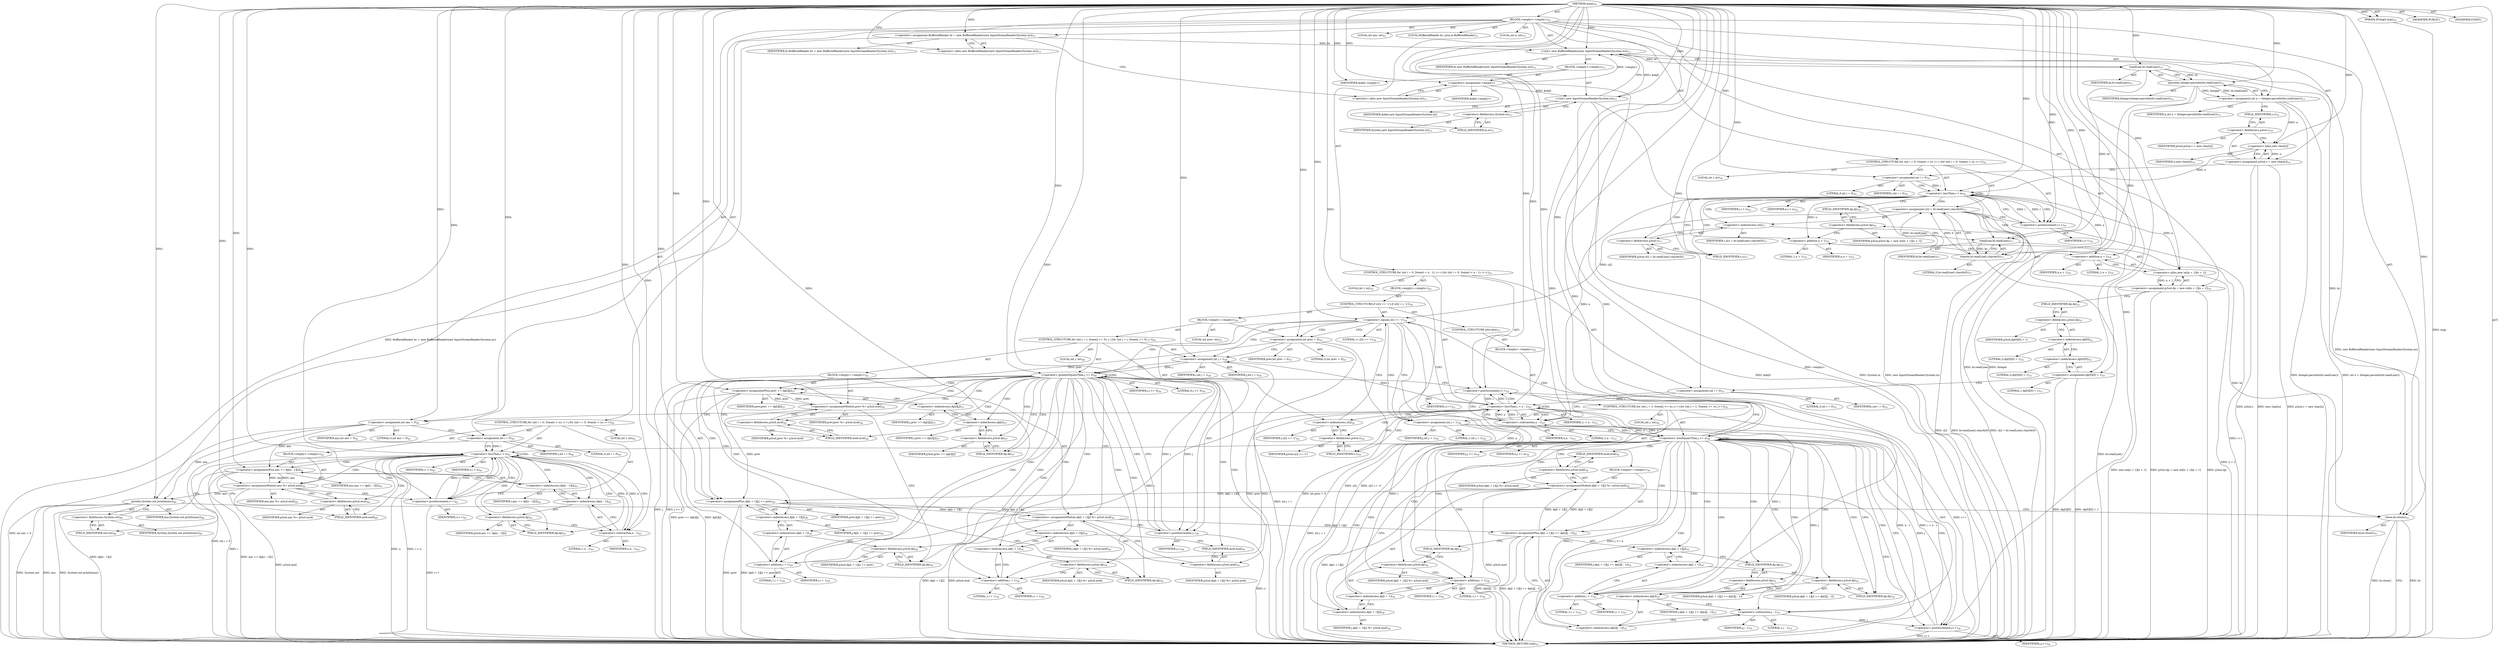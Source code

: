 digraph "main" {  
"25" [label = <(METHOD,main)<SUB>10</SUB>> ]
"26" [label = <(PARAM,String[] args)<SUB>10</SUB>> ]
"27" [label = <(BLOCK,&lt;empty&gt;,&lt;empty&gt;)<SUB>10</SUB>> ]
"4" [label = <(LOCAL,BufferedReader br: java.io.BufferedReader)<SUB>11</SUB>> ]
"28" [label = <(&lt;operator&gt;.assignment,BufferedReader br = new BufferedReader(new InputStreamReader(System.in)))<SUB>11</SUB>> ]
"29" [label = <(IDENTIFIER,br,BufferedReader br = new BufferedReader(new InputStreamReader(System.in)))<SUB>11</SUB>> ]
"30" [label = <(&lt;operator&gt;.alloc,new BufferedReader(new InputStreamReader(System.in)))<SUB>11</SUB>> ]
"31" [label = <(&lt;init&gt;,new BufferedReader(new InputStreamReader(System.in)))<SUB>11</SUB>> ]
"3" [label = <(IDENTIFIER,br,new BufferedReader(new InputStreamReader(System.in)))<SUB>11</SUB>> ]
"32" [label = <(BLOCK,&lt;empty&gt;,&lt;empty&gt;)<SUB>11</SUB>> ]
"33" [label = <(&lt;operator&gt;.assignment,&lt;empty&gt;)> ]
"34" [label = <(IDENTIFIER,$obj0,&lt;empty&gt;)> ]
"35" [label = <(&lt;operator&gt;.alloc,new InputStreamReader(System.in))<SUB>11</SUB>> ]
"36" [label = <(&lt;init&gt;,new InputStreamReader(System.in))<SUB>11</SUB>> ]
"37" [label = <(IDENTIFIER,$obj0,new InputStreamReader(System.in))> ]
"38" [label = <(&lt;operator&gt;.fieldAccess,System.in)<SUB>11</SUB>> ]
"39" [label = <(IDENTIFIER,System,new InputStreamReader(System.in))<SUB>11</SUB>> ]
"40" [label = <(FIELD_IDENTIFIER,in,in)<SUB>11</SUB>> ]
"41" [label = <(IDENTIFIER,$obj0,&lt;empty&gt;)> ]
"42" [label = <(LOCAL,int n: int)<SUB>13</SUB>> ]
"43" [label = <(&lt;operator&gt;.assignment,int n = Integer.parseInt(br.readLine()))<SUB>13</SUB>> ]
"44" [label = <(IDENTIFIER,n,int n = Integer.parseInt(br.readLine()))<SUB>13</SUB>> ]
"45" [label = <(parseInt,Integer.parseInt(br.readLine()))<SUB>13</SUB>> ]
"46" [label = <(IDENTIFIER,Integer,Integer.parseInt(br.readLine()))<SUB>13</SUB>> ]
"47" [label = <(readLine,br.readLine())<SUB>13</SUB>> ]
"48" [label = <(IDENTIFIER,br,br.readLine())<SUB>13</SUB>> ]
"49" [label = <(&lt;operator&gt;.assignment,p3sol.c = new char[n])<SUB>14</SUB>> ]
"50" [label = <(&lt;operator&gt;.fieldAccess,p3sol.c)<SUB>14</SUB>> ]
"51" [label = <(IDENTIFIER,p3sol,p3sol.c = new char[n])> ]
"52" [label = <(FIELD_IDENTIFIER,c,c)<SUB>14</SUB>> ]
"53" [label = <(&lt;operator&gt;.alloc,new char[n])> ]
"54" [label = <(IDENTIFIER,n,new char[n])<SUB>14</SUB>> ]
"55" [label = <(CONTROL_STRUCTURE,for (int i = 0; Some(i &lt; n); i++),for (int i = 0; Some(i &lt; n); i++))<SUB>16</SUB>> ]
"56" [label = <(LOCAL,int i: int)<SUB>16</SUB>> ]
"57" [label = <(&lt;operator&gt;.assignment,int i = 0)<SUB>16</SUB>> ]
"58" [label = <(IDENTIFIER,i,int i = 0)<SUB>16</SUB>> ]
"59" [label = <(LITERAL,0,int i = 0)<SUB>16</SUB>> ]
"60" [label = <(&lt;operator&gt;.lessThan,i &lt; n)<SUB>16</SUB>> ]
"61" [label = <(IDENTIFIER,i,i &lt; n)<SUB>16</SUB>> ]
"62" [label = <(IDENTIFIER,n,i &lt; n)<SUB>16</SUB>> ]
"63" [label = <(&lt;operator&gt;.postIncrement,i++)<SUB>16</SUB>> ]
"64" [label = <(IDENTIFIER,i,i++)<SUB>16</SUB>> ]
"65" [label = <(&lt;operator&gt;.assignment,c[i] = br.readLine().charAt(0))<SUB>17</SUB>> ]
"66" [label = <(&lt;operator&gt;.indexAccess,c[i])<SUB>17</SUB>> ]
"67" [label = <(&lt;operator&gt;.fieldAccess,p3sol.c)<SUB>17</SUB>> ]
"68" [label = <(IDENTIFIER,p3sol,c[i] = br.readLine().charAt(0))> ]
"69" [label = <(FIELD_IDENTIFIER,c,c)<SUB>17</SUB>> ]
"70" [label = <(IDENTIFIER,i,c[i] = br.readLine().charAt(0))<SUB>17</SUB>> ]
"71" [label = <(charAt,br.readLine().charAt(0))<SUB>17</SUB>> ]
"72" [label = <(readLine,br.readLine())<SUB>17</SUB>> ]
"73" [label = <(IDENTIFIER,br,br.readLine())<SUB>17</SUB>> ]
"74" [label = <(LITERAL,0,br.readLine().charAt(0))<SUB>17</SUB>> ]
"75" [label = <(&lt;operator&gt;.assignment,p3sol.dp = new int[n + 1][n + 1])<SUB>19</SUB>> ]
"76" [label = <(&lt;operator&gt;.fieldAccess,p3sol.dp)<SUB>19</SUB>> ]
"77" [label = <(IDENTIFIER,p3sol,p3sol.dp = new int[n + 1][n + 1])> ]
"78" [label = <(FIELD_IDENTIFIER,dp,dp)<SUB>19</SUB>> ]
"79" [label = <(&lt;operator&gt;.alloc,new int[n + 1][n + 1])> ]
"80" [label = <(&lt;operator&gt;.addition,n + 1)<SUB>19</SUB>> ]
"81" [label = <(IDENTIFIER,n,n + 1)<SUB>19</SUB>> ]
"82" [label = <(LITERAL,1,n + 1)<SUB>19</SUB>> ]
"83" [label = <(&lt;operator&gt;.addition,n + 1)<SUB>19</SUB>> ]
"84" [label = <(IDENTIFIER,n,n + 1)<SUB>19</SUB>> ]
"85" [label = <(LITERAL,1,n + 1)<SUB>19</SUB>> ]
"86" [label = <(&lt;operator&gt;.assignment,dp[0][0] = 1)<SUB>21</SUB>> ]
"87" [label = <(&lt;operator&gt;.indexAccess,dp[0][0])<SUB>21</SUB>> ]
"88" [label = <(&lt;operator&gt;.indexAccess,dp[0])<SUB>21</SUB>> ]
"89" [label = <(&lt;operator&gt;.fieldAccess,p3sol.dp)<SUB>21</SUB>> ]
"90" [label = <(IDENTIFIER,p3sol,dp[0][0] = 1)> ]
"91" [label = <(FIELD_IDENTIFIER,dp,dp)<SUB>21</SUB>> ]
"92" [label = <(LITERAL,0,dp[0][0] = 1)<SUB>21</SUB>> ]
"93" [label = <(LITERAL,0,dp[0][0] = 1)<SUB>21</SUB>> ]
"94" [label = <(LITERAL,1,dp[0][0] = 1)<SUB>21</SUB>> ]
"95" [label = <(CONTROL_STRUCTURE,for (int i = 0; Some(i &lt; n - 1); i++),for (int i = 0; Some(i &lt; n - 1); i++))<SUB>23</SUB>> ]
"96" [label = <(LOCAL,int i: int)<SUB>23</SUB>> ]
"97" [label = <(&lt;operator&gt;.assignment,int i = 0)<SUB>23</SUB>> ]
"98" [label = <(IDENTIFIER,i,int i = 0)<SUB>23</SUB>> ]
"99" [label = <(LITERAL,0,int i = 0)<SUB>23</SUB>> ]
"100" [label = <(&lt;operator&gt;.lessThan,i &lt; n - 1)<SUB>23</SUB>> ]
"101" [label = <(IDENTIFIER,i,i &lt; n - 1)<SUB>23</SUB>> ]
"102" [label = <(&lt;operator&gt;.subtraction,n - 1)<SUB>23</SUB>> ]
"103" [label = <(IDENTIFIER,n,n - 1)<SUB>23</SUB>> ]
"104" [label = <(LITERAL,1,n - 1)<SUB>23</SUB>> ]
"105" [label = <(&lt;operator&gt;.postIncrement,i++)<SUB>23</SUB>> ]
"106" [label = <(IDENTIFIER,i,i++)<SUB>23</SUB>> ]
"107" [label = <(BLOCK,&lt;empty&gt;,&lt;empty&gt;)<SUB>23</SUB>> ]
"108" [label = <(CONTROL_STRUCTURE,if (c[i] == 's'),if (c[i] == 's'))<SUB>24</SUB>> ]
"109" [label = <(&lt;operator&gt;.equals,c[i] == 's')<SUB>24</SUB>> ]
"110" [label = <(&lt;operator&gt;.indexAccess,c[i])<SUB>24</SUB>> ]
"111" [label = <(&lt;operator&gt;.fieldAccess,p3sol.c)<SUB>24</SUB>> ]
"112" [label = <(IDENTIFIER,p3sol,c[i] == 's')> ]
"113" [label = <(FIELD_IDENTIFIER,c,c)<SUB>24</SUB>> ]
"114" [label = <(IDENTIFIER,i,c[i] == 's')<SUB>24</SUB>> ]
"115" [label = <(LITERAL,'s',c[i] == 's')<SUB>24</SUB>> ]
"116" [label = <(BLOCK,&lt;empty&gt;,&lt;empty&gt;)<SUB>24</SUB>> ]
"117" [label = <(LOCAL,int prev: int)<SUB>25</SUB>> ]
"118" [label = <(&lt;operator&gt;.assignment,int prev = 0)<SUB>25</SUB>> ]
"119" [label = <(IDENTIFIER,prev,int prev = 0)<SUB>25</SUB>> ]
"120" [label = <(LITERAL,0,int prev = 0)<SUB>25</SUB>> ]
"121" [label = <(CONTROL_STRUCTURE,for (int j = i; Some(j &gt;= 0); j--),for (int j = i; Some(j &gt;= 0); j--))<SUB>26</SUB>> ]
"122" [label = <(LOCAL,int j: int)<SUB>26</SUB>> ]
"123" [label = <(&lt;operator&gt;.assignment,int j = i)<SUB>26</SUB>> ]
"124" [label = <(IDENTIFIER,j,int j = i)<SUB>26</SUB>> ]
"125" [label = <(IDENTIFIER,i,int j = i)<SUB>26</SUB>> ]
"126" [label = <(&lt;operator&gt;.greaterEqualsThan,j &gt;= 0)<SUB>26</SUB>> ]
"127" [label = <(IDENTIFIER,j,j &gt;= 0)<SUB>26</SUB>> ]
"128" [label = <(LITERAL,0,j &gt;= 0)<SUB>26</SUB>> ]
"129" [label = <(&lt;operator&gt;.postDecrement,j--)<SUB>26</SUB>> ]
"130" [label = <(IDENTIFIER,j,j--)<SUB>26</SUB>> ]
"131" [label = <(BLOCK,&lt;empty&gt;,&lt;empty&gt;)<SUB>26</SUB>> ]
"132" [label = <(&lt;operator&gt;.assignmentPlus,prev += dp[i][j])<SUB>27</SUB>> ]
"133" [label = <(IDENTIFIER,prev,prev += dp[i][j])<SUB>27</SUB>> ]
"134" [label = <(&lt;operator&gt;.indexAccess,dp[i][j])<SUB>27</SUB>> ]
"135" [label = <(&lt;operator&gt;.indexAccess,dp[i])<SUB>27</SUB>> ]
"136" [label = <(&lt;operator&gt;.fieldAccess,p3sol.dp)<SUB>27</SUB>> ]
"137" [label = <(IDENTIFIER,p3sol,prev += dp[i][j])> ]
"138" [label = <(FIELD_IDENTIFIER,dp,dp)<SUB>27</SUB>> ]
"139" [label = <(IDENTIFIER,i,prev += dp[i][j])<SUB>27</SUB>> ]
"140" [label = <(IDENTIFIER,j,prev += dp[i][j])<SUB>27</SUB>> ]
"141" [label = <(&lt;operators&gt;.assignmentModulo,prev %= p3sol.mod)<SUB>28</SUB>> ]
"142" [label = <(IDENTIFIER,prev,prev %= p3sol.mod)<SUB>28</SUB>> ]
"143" [label = <(&lt;operator&gt;.fieldAccess,p3sol.mod)<SUB>28</SUB>> ]
"144" [label = <(IDENTIFIER,p3sol,prev %= p3sol.mod)> ]
"145" [label = <(FIELD_IDENTIFIER,mod,mod)<SUB>28</SUB>> ]
"146" [label = <(&lt;operator&gt;.assignmentPlus,dp[i + 1][j] += prev)<SUB>29</SUB>> ]
"147" [label = <(&lt;operator&gt;.indexAccess,dp[i + 1][j])<SUB>29</SUB>> ]
"148" [label = <(&lt;operator&gt;.indexAccess,dp[i + 1])<SUB>29</SUB>> ]
"149" [label = <(&lt;operator&gt;.fieldAccess,p3sol.dp)<SUB>29</SUB>> ]
"150" [label = <(IDENTIFIER,p3sol,dp[i + 1][j] += prev)> ]
"151" [label = <(FIELD_IDENTIFIER,dp,dp)<SUB>29</SUB>> ]
"152" [label = <(&lt;operator&gt;.addition,i + 1)<SUB>29</SUB>> ]
"153" [label = <(IDENTIFIER,i,i + 1)<SUB>29</SUB>> ]
"154" [label = <(LITERAL,1,i + 1)<SUB>29</SUB>> ]
"155" [label = <(IDENTIFIER,j,dp[i + 1][j] += prev)<SUB>29</SUB>> ]
"156" [label = <(IDENTIFIER,prev,dp[i + 1][j] += prev)<SUB>29</SUB>> ]
"157" [label = <(&lt;operators&gt;.assignmentModulo,dp[i + 1][j] %= p3sol.mod)<SUB>30</SUB>> ]
"158" [label = <(&lt;operator&gt;.indexAccess,dp[i + 1][j])<SUB>30</SUB>> ]
"159" [label = <(&lt;operator&gt;.indexAccess,dp[i + 1])<SUB>30</SUB>> ]
"160" [label = <(&lt;operator&gt;.fieldAccess,p3sol.dp)<SUB>30</SUB>> ]
"161" [label = <(IDENTIFIER,p3sol,dp[i + 1][j] %= p3sol.mod)> ]
"162" [label = <(FIELD_IDENTIFIER,dp,dp)<SUB>30</SUB>> ]
"163" [label = <(&lt;operator&gt;.addition,i + 1)<SUB>30</SUB>> ]
"164" [label = <(IDENTIFIER,i,i + 1)<SUB>30</SUB>> ]
"165" [label = <(LITERAL,1,i + 1)<SUB>30</SUB>> ]
"166" [label = <(IDENTIFIER,j,dp[i + 1][j] %= p3sol.mod)<SUB>30</SUB>> ]
"167" [label = <(&lt;operator&gt;.fieldAccess,p3sol.mod)<SUB>30</SUB>> ]
"168" [label = <(IDENTIFIER,p3sol,dp[i + 1][j] %= p3sol.mod)> ]
"169" [label = <(FIELD_IDENTIFIER,mod,mod)<SUB>30</SUB>> ]
"170" [label = <(CONTROL_STRUCTURE,else,else)<SUB>33</SUB>> ]
"171" [label = <(BLOCK,&lt;empty&gt;,&lt;empty&gt;)<SUB>33</SUB>> ]
"172" [label = <(CONTROL_STRUCTURE,for (int j = 1; Some(j &lt;= n); j++),for (int j = 1; Some(j &lt;= n); j++))<SUB>34</SUB>> ]
"173" [label = <(LOCAL,int j: int)<SUB>34</SUB>> ]
"174" [label = <(&lt;operator&gt;.assignment,int j = 1)<SUB>34</SUB>> ]
"175" [label = <(IDENTIFIER,j,int j = 1)<SUB>34</SUB>> ]
"176" [label = <(LITERAL,1,int j = 1)<SUB>34</SUB>> ]
"177" [label = <(&lt;operator&gt;.lessEqualsThan,j &lt;= n)<SUB>34</SUB>> ]
"178" [label = <(IDENTIFIER,j,j &lt;= n)<SUB>34</SUB>> ]
"179" [label = <(IDENTIFIER,n,j &lt;= n)<SUB>34</SUB>> ]
"180" [label = <(&lt;operator&gt;.postIncrement,j++)<SUB>34</SUB>> ]
"181" [label = <(IDENTIFIER,j,j++)<SUB>34</SUB>> ]
"182" [label = <(BLOCK,&lt;empty&gt;,&lt;empty&gt;)<SUB>34</SUB>> ]
"183" [label = <(&lt;operator&gt;.assignmentPlus,dp[i + 1][j] += dp[i][j - 1])<SUB>35</SUB>> ]
"184" [label = <(&lt;operator&gt;.indexAccess,dp[i + 1][j])<SUB>35</SUB>> ]
"185" [label = <(&lt;operator&gt;.indexAccess,dp[i + 1])<SUB>35</SUB>> ]
"186" [label = <(&lt;operator&gt;.fieldAccess,p3sol.dp)<SUB>35</SUB>> ]
"187" [label = <(IDENTIFIER,p3sol,dp[i + 1][j] += dp[i][j - 1])> ]
"188" [label = <(FIELD_IDENTIFIER,dp,dp)<SUB>35</SUB>> ]
"189" [label = <(&lt;operator&gt;.addition,i + 1)<SUB>35</SUB>> ]
"190" [label = <(IDENTIFIER,i,i + 1)<SUB>35</SUB>> ]
"191" [label = <(LITERAL,1,i + 1)<SUB>35</SUB>> ]
"192" [label = <(IDENTIFIER,j,dp[i + 1][j] += dp[i][j - 1])<SUB>35</SUB>> ]
"193" [label = <(&lt;operator&gt;.indexAccess,dp[i][j - 1])<SUB>35</SUB>> ]
"194" [label = <(&lt;operator&gt;.indexAccess,dp[i])<SUB>35</SUB>> ]
"195" [label = <(&lt;operator&gt;.fieldAccess,p3sol.dp)<SUB>35</SUB>> ]
"196" [label = <(IDENTIFIER,p3sol,dp[i + 1][j] += dp[i][j - 1])> ]
"197" [label = <(FIELD_IDENTIFIER,dp,dp)<SUB>35</SUB>> ]
"198" [label = <(IDENTIFIER,i,dp[i + 1][j] += dp[i][j - 1])<SUB>35</SUB>> ]
"199" [label = <(&lt;operator&gt;.subtraction,j - 1)<SUB>35</SUB>> ]
"200" [label = <(IDENTIFIER,j,j - 1)<SUB>35</SUB>> ]
"201" [label = <(LITERAL,1,j - 1)<SUB>35</SUB>> ]
"202" [label = <(&lt;operators&gt;.assignmentModulo,dp[i + 1][j] %= p3sol.mod)<SUB>36</SUB>> ]
"203" [label = <(&lt;operator&gt;.indexAccess,dp[i + 1][j])<SUB>36</SUB>> ]
"204" [label = <(&lt;operator&gt;.indexAccess,dp[i + 1])<SUB>36</SUB>> ]
"205" [label = <(&lt;operator&gt;.fieldAccess,p3sol.dp)<SUB>36</SUB>> ]
"206" [label = <(IDENTIFIER,p3sol,dp[i + 1][j] %= p3sol.mod)> ]
"207" [label = <(FIELD_IDENTIFIER,dp,dp)<SUB>36</SUB>> ]
"208" [label = <(&lt;operator&gt;.addition,i + 1)<SUB>36</SUB>> ]
"209" [label = <(IDENTIFIER,i,i + 1)<SUB>36</SUB>> ]
"210" [label = <(LITERAL,1,i + 1)<SUB>36</SUB>> ]
"211" [label = <(IDENTIFIER,j,dp[i + 1][j] %= p3sol.mod)<SUB>36</SUB>> ]
"212" [label = <(&lt;operator&gt;.fieldAccess,p3sol.mod)<SUB>36</SUB>> ]
"213" [label = <(IDENTIFIER,p3sol,dp[i + 1][j] %= p3sol.mod)> ]
"214" [label = <(FIELD_IDENTIFIER,mod,mod)<SUB>36</SUB>> ]
"215" [label = <(LOCAL,int ans: int)<SUB>41</SUB>> ]
"216" [label = <(&lt;operator&gt;.assignment,int ans = 0)<SUB>41</SUB>> ]
"217" [label = <(IDENTIFIER,ans,int ans = 0)<SUB>41</SUB>> ]
"218" [label = <(LITERAL,0,int ans = 0)<SUB>41</SUB>> ]
"219" [label = <(CONTROL_STRUCTURE,for (int i = 0; Some(i &lt; n); i++),for (int i = 0; Some(i &lt; n); i++))<SUB>42</SUB>> ]
"220" [label = <(LOCAL,int i: int)<SUB>42</SUB>> ]
"221" [label = <(&lt;operator&gt;.assignment,int i = 0)<SUB>42</SUB>> ]
"222" [label = <(IDENTIFIER,i,int i = 0)<SUB>42</SUB>> ]
"223" [label = <(LITERAL,0,int i = 0)<SUB>42</SUB>> ]
"224" [label = <(&lt;operator&gt;.lessThan,i &lt; n)<SUB>42</SUB>> ]
"225" [label = <(IDENTIFIER,i,i &lt; n)<SUB>42</SUB>> ]
"226" [label = <(IDENTIFIER,n,i &lt; n)<SUB>42</SUB>> ]
"227" [label = <(&lt;operator&gt;.postIncrement,i++)<SUB>42</SUB>> ]
"228" [label = <(IDENTIFIER,i,i++)<SUB>42</SUB>> ]
"229" [label = <(BLOCK,&lt;empty&gt;,&lt;empty&gt;)<SUB>42</SUB>> ]
"230" [label = <(&lt;operator&gt;.assignmentPlus,ans += dp[n - 1][i])<SUB>43</SUB>> ]
"231" [label = <(IDENTIFIER,ans,ans += dp[n - 1][i])<SUB>43</SUB>> ]
"232" [label = <(&lt;operator&gt;.indexAccess,dp[n - 1][i])<SUB>43</SUB>> ]
"233" [label = <(&lt;operator&gt;.indexAccess,dp[n - 1])<SUB>43</SUB>> ]
"234" [label = <(&lt;operator&gt;.fieldAccess,p3sol.dp)<SUB>43</SUB>> ]
"235" [label = <(IDENTIFIER,p3sol,ans += dp[n - 1][i])> ]
"236" [label = <(FIELD_IDENTIFIER,dp,dp)<SUB>43</SUB>> ]
"237" [label = <(&lt;operator&gt;.subtraction,n - 1)<SUB>43</SUB>> ]
"238" [label = <(IDENTIFIER,n,n - 1)<SUB>43</SUB>> ]
"239" [label = <(LITERAL,1,n - 1)<SUB>43</SUB>> ]
"240" [label = <(IDENTIFIER,i,ans += dp[n - 1][i])<SUB>43</SUB>> ]
"241" [label = <(&lt;operators&gt;.assignmentModulo,ans %= p3sol.mod)<SUB>44</SUB>> ]
"242" [label = <(IDENTIFIER,ans,ans %= p3sol.mod)<SUB>44</SUB>> ]
"243" [label = <(&lt;operator&gt;.fieldAccess,p3sol.mod)<SUB>44</SUB>> ]
"244" [label = <(IDENTIFIER,p3sol,ans %= p3sol.mod)> ]
"245" [label = <(FIELD_IDENTIFIER,mod,mod)<SUB>44</SUB>> ]
"246" [label = <(println,System.out.println(ans))<SUB>49</SUB>> ]
"247" [label = <(&lt;operator&gt;.fieldAccess,System.out)<SUB>49</SUB>> ]
"248" [label = <(IDENTIFIER,System,System.out.println(ans))<SUB>49</SUB>> ]
"249" [label = <(FIELD_IDENTIFIER,out,out)<SUB>49</SUB>> ]
"250" [label = <(IDENTIFIER,ans,System.out.println(ans))<SUB>49</SUB>> ]
"251" [label = <(close,br.close())<SUB>51</SUB>> ]
"252" [label = <(IDENTIFIER,br,br.close())<SUB>51</SUB>> ]
"253" [label = <(MODIFIER,PUBLIC)> ]
"254" [label = <(MODIFIER,STATIC)> ]
"255" [label = <(METHOD_RETURN,void)<SUB>10</SUB>> ]
  "25" -> "26"  [ label = "AST: "] 
  "25" -> "27"  [ label = "AST: "] 
  "25" -> "253"  [ label = "AST: "] 
  "25" -> "254"  [ label = "AST: "] 
  "25" -> "255"  [ label = "AST: "] 
  "27" -> "4"  [ label = "AST: "] 
  "27" -> "28"  [ label = "AST: "] 
  "27" -> "31"  [ label = "AST: "] 
  "27" -> "42"  [ label = "AST: "] 
  "27" -> "43"  [ label = "AST: "] 
  "27" -> "49"  [ label = "AST: "] 
  "27" -> "55"  [ label = "AST: "] 
  "27" -> "75"  [ label = "AST: "] 
  "27" -> "86"  [ label = "AST: "] 
  "27" -> "95"  [ label = "AST: "] 
  "27" -> "215"  [ label = "AST: "] 
  "27" -> "216"  [ label = "AST: "] 
  "27" -> "219"  [ label = "AST: "] 
  "27" -> "246"  [ label = "AST: "] 
  "27" -> "251"  [ label = "AST: "] 
  "28" -> "29"  [ label = "AST: "] 
  "28" -> "30"  [ label = "AST: "] 
  "31" -> "3"  [ label = "AST: "] 
  "31" -> "32"  [ label = "AST: "] 
  "32" -> "33"  [ label = "AST: "] 
  "32" -> "36"  [ label = "AST: "] 
  "32" -> "41"  [ label = "AST: "] 
  "33" -> "34"  [ label = "AST: "] 
  "33" -> "35"  [ label = "AST: "] 
  "36" -> "37"  [ label = "AST: "] 
  "36" -> "38"  [ label = "AST: "] 
  "38" -> "39"  [ label = "AST: "] 
  "38" -> "40"  [ label = "AST: "] 
  "43" -> "44"  [ label = "AST: "] 
  "43" -> "45"  [ label = "AST: "] 
  "45" -> "46"  [ label = "AST: "] 
  "45" -> "47"  [ label = "AST: "] 
  "47" -> "48"  [ label = "AST: "] 
  "49" -> "50"  [ label = "AST: "] 
  "49" -> "53"  [ label = "AST: "] 
  "50" -> "51"  [ label = "AST: "] 
  "50" -> "52"  [ label = "AST: "] 
  "53" -> "54"  [ label = "AST: "] 
  "55" -> "56"  [ label = "AST: "] 
  "55" -> "57"  [ label = "AST: "] 
  "55" -> "60"  [ label = "AST: "] 
  "55" -> "63"  [ label = "AST: "] 
  "55" -> "65"  [ label = "AST: "] 
  "57" -> "58"  [ label = "AST: "] 
  "57" -> "59"  [ label = "AST: "] 
  "60" -> "61"  [ label = "AST: "] 
  "60" -> "62"  [ label = "AST: "] 
  "63" -> "64"  [ label = "AST: "] 
  "65" -> "66"  [ label = "AST: "] 
  "65" -> "71"  [ label = "AST: "] 
  "66" -> "67"  [ label = "AST: "] 
  "66" -> "70"  [ label = "AST: "] 
  "67" -> "68"  [ label = "AST: "] 
  "67" -> "69"  [ label = "AST: "] 
  "71" -> "72"  [ label = "AST: "] 
  "71" -> "74"  [ label = "AST: "] 
  "72" -> "73"  [ label = "AST: "] 
  "75" -> "76"  [ label = "AST: "] 
  "75" -> "79"  [ label = "AST: "] 
  "76" -> "77"  [ label = "AST: "] 
  "76" -> "78"  [ label = "AST: "] 
  "79" -> "80"  [ label = "AST: "] 
  "79" -> "83"  [ label = "AST: "] 
  "80" -> "81"  [ label = "AST: "] 
  "80" -> "82"  [ label = "AST: "] 
  "83" -> "84"  [ label = "AST: "] 
  "83" -> "85"  [ label = "AST: "] 
  "86" -> "87"  [ label = "AST: "] 
  "86" -> "94"  [ label = "AST: "] 
  "87" -> "88"  [ label = "AST: "] 
  "87" -> "93"  [ label = "AST: "] 
  "88" -> "89"  [ label = "AST: "] 
  "88" -> "92"  [ label = "AST: "] 
  "89" -> "90"  [ label = "AST: "] 
  "89" -> "91"  [ label = "AST: "] 
  "95" -> "96"  [ label = "AST: "] 
  "95" -> "97"  [ label = "AST: "] 
  "95" -> "100"  [ label = "AST: "] 
  "95" -> "105"  [ label = "AST: "] 
  "95" -> "107"  [ label = "AST: "] 
  "97" -> "98"  [ label = "AST: "] 
  "97" -> "99"  [ label = "AST: "] 
  "100" -> "101"  [ label = "AST: "] 
  "100" -> "102"  [ label = "AST: "] 
  "102" -> "103"  [ label = "AST: "] 
  "102" -> "104"  [ label = "AST: "] 
  "105" -> "106"  [ label = "AST: "] 
  "107" -> "108"  [ label = "AST: "] 
  "108" -> "109"  [ label = "AST: "] 
  "108" -> "116"  [ label = "AST: "] 
  "108" -> "170"  [ label = "AST: "] 
  "109" -> "110"  [ label = "AST: "] 
  "109" -> "115"  [ label = "AST: "] 
  "110" -> "111"  [ label = "AST: "] 
  "110" -> "114"  [ label = "AST: "] 
  "111" -> "112"  [ label = "AST: "] 
  "111" -> "113"  [ label = "AST: "] 
  "116" -> "117"  [ label = "AST: "] 
  "116" -> "118"  [ label = "AST: "] 
  "116" -> "121"  [ label = "AST: "] 
  "118" -> "119"  [ label = "AST: "] 
  "118" -> "120"  [ label = "AST: "] 
  "121" -> "122"  [ label = "AST: "] 
  "121" -> "123"  [ label = "AST: "] 
  "121" -> "126"  [ label = "AST: "] 
  "121" -> "129"  [ label = "AST: "] 
  "121" -> "131"  [ label = "AST: "] 
  "123" -> "124"  [ label = "AST: "] 
  "123" -> "125"  [ label = "AST: "] 
  "126" -> "127"  [ label = "AST: "] 
  "126" -> "128"  [ label = "AST: "] 
  "129" -> "130"  [ label = "AST: "] 
  "131" -> "132"  [ label = "AST: "] 
  "131" -> "141"  [ label = "AST: "] 
  "131" -> "146"  [ label = "AST: "] 
  "131" -> "157"  [ label = "AST: "] 
  "132" -> "133"  [ label = "AST: "] 
  "132" -> "134"  [ label = "AST: "] 
  "134" -> "135"  [ label = "AST: "] 
  "134" -> "140"  [ label = "AST: "] 
  "135" -> "136"  [ label = "AST: "] 
  "135" -> "139"  [ label = "AST: "] 
  "136" -> "137"  [ label = "AST: "] 
  "136" -> "138"  [ label = "AST: "] 
  "141" -> "142"  [ label = "AST: "] 
  "141" -> "143"  [ label = "AST: "] 
  "143" -> "144"  [ label = "AST: "] 
  "143" -> "145"  [ label = "AST: "] 
  "146" -> "147"  [ label = "AST: "] 
  "146" -> "156"  [ label = "AST: "] 
  "147" -> "148"  [ label = "AST: "] 
  "147" -> "155"  [ label = "AST: "] 
  "148" -> "149"  [ label = "AST: "] 
  "148" -> "152"  [ label = "AST: "] 
  "149" -> "150"  [ label = "AST: "] 
  "149" -> "151"  [ label = "AST: "] 
  "152" -> "153"  [ label = "AST: "] 
  "152" -> "154"  [ label = "AST: "] 
  "157" -> "158"  [ label = "AST: "] 
  "157" -> "167"  [ label = "AST: "] 
  "158" -> "159"  [ label = "AST: "] 
  "158" -> "166"  [ label = "AST: "] 
  "159" -> "160"  [ label = "AST: "] 
  "159" -> "163"  [ label = "AST: "] 
  "160" -> "161"  [ label = "AST: "] 
  "160" -> "162"  [ label = "AST: "] 
  "163" -> "164"  [ label = "AST: "] 
  "163" -> "165"  [ label = "AST: "] 
  "167" -> "168"  [ label = "AST: "] 
  "167" -> "169"  [ label = "AST: "] 
  "170" -> "171"  [ label = "AST: "] 
  "171" -> "172"  [ label = "AST: "] 
  "172" -> "173"  [ label = "AST: "] 
  "172" -> "174"  [ label = "AST: "] 
  "172" -> "177"  [ label = "AST: "] 
  "172" -> "180"  [ label = "AST: "] 
  "172" -> "182"  [ label = "AST: "] 
  "174" -> "175"  [ label = "AST: "] 
  "174" -> "176"  [ label = "AST: "] 
  "177" -> "178"  [ label = "AST: "] 
  "177" -> "179"  [ label = "AST: "] 
  "180" -> "181"  [ label = "AST: "] 
  "182" -> "183"  [ label = "AST: "] 
  "182" -> "202"  [ label = "AST: "] 
  "183" -> "184"  [ label = "AST: "] 
  "183" -> "193"  [ label = "AST: "] 
  "184" -> "185"  [ label = "AST: "] 
  "184" -> "192"  [ label = "AST: "] 
  "185" -> "186"  [ label = "AST: "] 
  "185" -> "189"  [ label = "AST: "] 
  "186" -> "187"  [ label = "AST: "] 
  "186" -> "188"  [ label = "AST: "] 
  "189" -> "190"  [ label = "AST: "] 
  "189" -> "191"  [ label = "AST: "] 
  "193" -> "194"  [ label = "AST: "] 
  "193" -> "199"  [ label = "AST: "] 
  "194" -> "195"  [ label = "AST: "] 
  "194" -> "198"  [ label = "AST: "] 
  "195" -> "196"  [ label = "AST: "] 
  "195" -> "197"  [ label = "AST: "] 
  "199" -> "200"  [ label = "AST: "] 
  "199" -> "201"  [ label = "AST: "] 
  "202" -> "203"  [ label = "AST: "] 
  "202" -> "212"  [ label = "AST: "] 
  "203" -> "204"  [ label = "AST: "] 
  "203" -> "211"  [ label = "AST: "] 
  "204" -> "205"  [ label = "AST: "] 
  "204" -> "208"  [ label = "AST: "] 
  "205" -> "206"  [ label = "AST: "] 
  "205" -> "207"  [ label = "AST: "] 
  "208" -> "209"  [ label = "AST: "] 
  "208" -> "210"  [ label = "AST: "] 
  "212" -> "213"  [ label = "AST: "] 
  "212" -> "214"  [ label = "AST: "] 
  "216" -> "217"  [ label = "AST: "] 
  "216" -> "218"  [ label = "AST: "] 
  "219" -> "220"  [ label = "AST: "] 
  "219" -> "221"  [ label = "AST: "] 
  "219" -> "224"  [ label = "AST: "] 
  "219" -> "227"  [ label = "AST: "] 
  "219" -> "229"  [ label = "AST: "] 
  "221" -> "222"  [ label = "AST: "] 
  "221" -> "223"  [ label = "AST: "] 
  "224" -> "225"  [ label = "AST: "] 
  "224" -> "226"  [ label = "AST: "] 
  "227" -> "228"  [ label = "AST: "] 
  "229" -> "230"  [ label = "AST: "] 
  "229" -> "241"  [ label = "AST: "] 
  "230" -> "231"  [ label = "AST: "] 
  "230" -> "232"  [ label = "AST: "] 
  "232" -> "233"  [ label = "AST: "] 
  "232" -> "240"  [ label = "AST: "] 
  "233" -> "234"  [ label = "AST: "] 
  "233" -> "237"  [ label = "AST: "] 
  "234" -> "235"  [ label = "AST: "] 
  "234" -> "236"  [ label = "AST: "] 
  "237" -> "238"  [ label = "AST: "] 
  "237" -> "239"  [ label = "AST: "] 
  "241" -> "242"  [ label = "AST: "] 
  "241" -> "243"  [ label = "AST: "] 
  "243" -> "244"  [ label = "AST: "] 
  "243" -> "245"  [ label = "AST: "] 
  "246" -> "247"  [ label = "AST: "] 
  "246" -> "250"  [ label = "AST: "] 
  "247" -> "248"  [ label = "AST: "] 
  "247" -> "249"  [ label = "AST: "] 
  "251" -> "252"  [ label = "AST: "] 
  "28" -> "35"  [ label = "CFG: "] 
  "31" -> "47"  [ label = "CFG: "] 
  "43" -> "52"  [ label = "CFG: "] 
  "49" -> "57"  [ label = "CFG: "] 
  "75" -> "91"  [ label = "CFG: "] 
  "86" -> "97"  [ label = "CFG: "] 
  "216" -> "221"  [ label = "CFG: "] 
  "246" -> "251"  [ label = "CFG: "] 
  "251" -> "255"  [ label = "CFG: "] 
  "30" -> "28"  [ label = "CFG: "] 
  "45" -> "43"  [ label = "CFG: "] 
  "50" -> "53"  [ label = "CFG: "] 
  "53" -> "49"  [ label = "CFG: "] 
  "57" -> "60"  [ label = "CFG: "] 
  "60" -> "69"  [ label = "CFG: "] 
  "60" -> "78"  [ label = "CFG: "] 
  "63" -> "60"  [ label = "CFG: "] 
  "65" -> "63"  [ label = "CFG: "] 
  "76" -> "80"  [ label = "CFG: "] 
  "79" -> "75"  [ label = "CFG: "] 
  "87" -> "86"  [ label = "CFG: "] 
  "97" -> "102"  [ label = "CFG: "] 
  "100" -> "113"  [ label = "CFG: "] 
  "100" -> "216"  [ label = "CFG: "] 
  "105" -> "102"  [ label = "CFG: "] 
  "221" -> "224"  [ label = "CFG: "] 
  "224" -> "236"  [ label = "CFG: "] 
  "224" -> "249"  [ label = "CFG: "] 
  "227" -> "224"  [ label = "CFG: "] 
  "247" -> "246"  [ label = "CFG: "] 
  "33" -> "40"  [ label = "CFG: "] 
  "36" -> "31"  [ label = "CFG: "] 
  "47" -> "45"  [ label = "CFG: "] 
  "52" -> "50"  [ label = "CFG: "] 
  "66" -> "72"  [ label = "CFG: "] 
  "71" -> "65"  [ label = "CFG: "] 
  "78" -> "76"  [ label = "CFG: "] 
  "80" -> "83"  [ label = "CFG: "] 
  "83" -> "79"  [ label = "CFG: "] 
  "88" -> "87"  [ label = "CFG: "] 
  "102" -> "100"  [ label = "CFG: "] 
  "230" -> "245"  [ label = "CFG: "] 
  "241" -> "227"  [ label = "CFG: "] 
  "249" -> "247"  [ label = "CFG: "] 
  "35" -> "33"  [ label = "CFG: "] 
  "38" -> "36"  [ label = "CFG: "] 
  "67" -> "66"  [ label = "CFG: "] 
  "72" -> "71"  [ label = "CFG: "] 
  "89" -> "88"  [ label = "CFG: "] 
  "109" -> "118"  [ label = "CFG: "] 
  "109" -> "174"  [ label = "CFG: "] 
  "232" -> "230"  [ label = "CFG: "] 
  "243" -> "241"  [ label = "CFG: "] 
  "40" -> "38"  [ label = "CFG: "] 
  "69" -> "67"  [ label = "CFG: "] 
  "91" -> "89"  [ label = "CFG: "] 
  "110" -> "109"  [ label = "CFG: "] 
  "118" -> "123"  [ label = "CFG: "] 
  "233" -> "232"  [ label = "CFG: "] 
  "245" -> "243"  [ label = "CFG: "] 
  "111" -> "110"  [ label = "CFG: "] 
  "123" -> "126"  [ label = "CFG: "] 
  "126" -> "138"  [ label = "CFG: "] 
  "126" -> "105"  [ label = "CFG: "] 
  "129" -> "126"  [ label = "CFG: "] 
  "234" -> "237"  [ label = "CFG: "] 
  "237" -> "233"  [ label = "CFG: "] 
  "113" -> "111"  [ label = "CFG: "] 
  "132" -> "145"  [ label = "CFG: "] 
  "141" -> "151"  [ label = "CFG: "] 
  "146" -> "162"  [ label = "CFG: "] 
  "157" -> "129"  [ label = "CFG: "] 
  "174" -> "177"  [ label = "CFG: "] 
  "177" -> "188"  [ label = "CFG: "] 
  "177" -> "105"  [ label = "CFG: "] 
  "180" -> "177"  [ label = "CFG: "] 
  "236" -> "234"  [ label = "CFG: "] 
  "134" -> "132"  [ label = "CFG: "] 
  "143" -> "141"  [ label = "CFG: "] 
  "147" -> "146"  [ label = "CFG: "] 
  "158" -> "169"  [ label = "CFG: "] 
  "167" -> "157"  [ label = "CFG: "] 
  "183" -> "207"  [ label = "CFG: "] 
  "202" -> "180"  [ label = "CFG: "] 
  "135" -> "134"  [ label = "CFG: "] 
  "145" -> "143"  [ label = "CFG: "] 
  "148" -> "147"  [ label = "CFG: "] 
  "159" -> "158"  [ label = "CFG: "] 
  "169" -> "167"  [ label = "CFG: "] 
  "184" -> "197"  [ label = "CFG: "] 
  "193" -> "183"  [ label = "CFG: "] 
  "203" -> "214"  [ label = "CFG: "] 
  "212" -> "202"  [ label = "CFG: "] 
  "136" -> "135"  [ label = "CFG: "] 
  "149" -> "152"  [ label = "CFG: "] 
  "152" -> "148"  [ label = "CFG: "] 
  "160" -> "163"  [ label = "CFG: "] 
  "163" -> "159"  [ label = "CFG: "] 
  "185" -> "184"  [ label = "CFG: "] 
  "194" -> "199"  [ label = "CFG: "] 
  "199" -> "193"  [ label = "CFG: "] 
  "204" -> "203"  [ label = "CFG: "] 
  "214" -> "212"  [ label = "CFG: "] 
  "138" -> "136"  [ label = "CFG: "] 
  "151" -> "149"  [ label = "CFG: "] 
  "162" -> "160"  [ label = "CFG: "] 
  "186" -> "189"  [ label = "CFG: "] 
  "189" -> "185"  [ label = "CFG: "] 
  "195" -> "194"  [ label = "CFG: "] 
  "205" -> "208"  [ label = "CFG: "] 
  "208" -> "204"  [ label = "CFG: "] 
  "188" -> "186"  [ label = "CFG: "] 
  "197" -> "195"  [ label = "CFG: "] 
  "207" -> "205"  [ label = "CFG: "] 
  "25" -> "30"  [ label = "CFG: "] 
  "26" -> "255"  [ label = "DDG: args"] 
  "28" -> "255"  [ label = "DDG: BufferedReader br = new BufferedReader(new InputStreamReader(System.in))"] 
  "33" -> "255"  [ label = "DDG: &lt;empty&gt;"] 
  "36" -> "255"  [ label = "DDG: $obj0"] 
  "36" -> "255"  [ label = "DDG: System.in"] 
  "36" -> "255"  [ label = "DDG: new InputStreamReader(System.in)"] 
  "31" -> "255"  [ label = "DDG: new BufferedReader(new InputStreamReader(System.in))"] 
  "45" -> "255"  [ label = "DDG: br.readLine()"] 
  "43" -> "255"  [ label = "DDG: Integer.parseInt(br.readLine())"] 
  "43" -> "255"  [ label = "DDG: int n = Integer.parseInt(br.readLine())"] 
  "49" -> "255"  [ label = "DDG: p3sol.c"] 
  "49" -> "255"  [ label = "DDG: new char[n]"] 
  "49" -> "255"  [ label = "DDG: p3sol.c = new char[n]"] 
  "75" -> "255"  [ label = "DDG: p3sol.dp"] 
  "79" -> "255"  [ label = "DDG: n + 1"] 
  "75" -> "255"  [ label = "DDG: new int[n + 1][n + 1]"] 
  "75" -> "255"  [ label = "DDG: p3sol.dp = new int[n + 1][n + 1]"] 
  "86" -> "255"  [ label = "DDG: dp[0][0]"] 
  "86" -> "255"  [ label = "DDG: dp[0][0] = 1"] 
  "100" -> "255"  [ label = "DDG: n - 1"] 
  "100" -> "255"  [ label = "DDG: i &lt; n - 1"] 
  "216" -> "255"  [ label = "DDG: int ans = 0"] 
  "221" -> "255"  [ label = "DDG: int i = 0"] 
  "224" -> "255"  [ label = "DDG: i"] 
  "224" -> "255"  [ label = "DDG: n"] 
  "224" -> "255"  [ label = "DDG: i &lt; n"] 
  "246" -> "255"  [ label = "DDG: System.out"] 
  "246" -> "255"  [ label = "DDG: ans"] 
  "246" -> "255"  [ label = "DDG: System.out.println(ans)"] 
  "251" -> "255"  [ label = "DDG: br"] 
  "251" -> "255"  [ label = "DDG: br.close()"] 
  "230" -> "255"  [ label = "DDG: dp[n - 1][i]"] 
  "230" -> "255"  [ label = "DDG: ans += dp[n - 1][i]"] 
  "241" -> "255"  [ label = "DDG: p3sol.mod"] 
  "227" -> "255"  [ label = "DDG: i++"] 
  "109" -> "255"  [ label = "DDG: c[i]"] 
  "109" -> "255"  [ label = "DDG: c[i] == 's'"] 
  "174" -> "255"  [ label = "DDG: int j = 1"] 
  "177" -> "255"  [ label = "DDG: j"] 
  "177" -> "255"  [ label = "DDG: j &lt;= n"] 
  "183" -> "255"  [ label = "DDG: dp[i][j - 1]"] 
  "183" -> "255"  [ label = "DDG: dp[i + 1][j] += dp[i][j - 1]"] 
  "202" -> "255"  [ label = "DDG: dp[i + 1][j]"] 
  "202" -> "255"  [ label = "DDG: p3sol.mod"] 
  "180" -> "255"  [ label = "DDG: j++"] 
  "118" -> "255"  [ label = "DDG: prev"] 
  "118" -> "255"  [ label = "DDG: int prev = 0"] 
  "123" -> "255"  [ label = "DDG: int j = i"] 
  "126" -> "255"  [ label = "DDG: j"] 
  "126" -> "255"  [ label = "DDG: j &gt;= 0"] 
  "105" -> "255"  [ label = "DDG: i++"] 
  "132" -> "255"  [ label = "DDG: dp[i][j]"] 
  "132" -> "255"  [ label = "DDG: prev += dp[i][j]"] 
  "146" -> "255"  [ label = "DDG: prev"] 
  "146" -> "255"  [ label = "DDG: dp[i + 1][j] += prev"] 
  "157" -> "255"  [ label = "DDG: dp[i + 1][j]"] 
  "157" -> "255"  [ label = "DDG: p3sol.mod"] 
  "129" -> "255"  [ label = "DDG: j--"] 
  "65" -> "255"  [ label = "DDG: c[i]"] 
  "71" -> "255"  [ label = "DDG: br.readLine()"] 
  "65" -> "255"  [ label = "DDG: br.readLine().charAt(0)"] 
  "65" -> "255"  [ label = "DDG: c[i] = br.readLine().charAt(0)"] 
  "63" -> "255"  [ label = "DDG: i++"] 
  "45" -> "255"  [ label = "DDG: Integer"] 
  "25" -> "26"  [ label = "DDG: "] 
  "25" -> "28"  [ label = "DDG: "] 
  "45" -> "43"  [ label = "DDG: Integer"] 
  "45" -> "43"  [ label = "DDG: br.readLine()"] 
  "53" -> "49"  [ label = "DDG: n"] 
  "79" -> "75"  [ label = "DDG: n + 1"] 
  "25" -> "86"  [ label = "DDG: "] 
  "25" -> "216"  [ label = "DDG: "] 
  "28" -> "31"  [ label = "DDG: br"] 
  "25" -> "31"  [ label = "DDG: "] 
  "33" -> "31"  [ label = "DDG: &lt;empty&gt;"] 
  "36" -> "31"  [ label = "DDG: $obj0"] 
  "25" -> "57"  [ label = "DDG: "] 
  "71" -> "65"  [ label = "DDG: br.readLine()"] 
  "71" -> "65"  [ label = "DDG: 0"] 
  "25" -> "97"  [ label = "DDG: "] 
  "25" -> "221"  [ label = "DDG: "] 
  "216" -> "246"  [ label = "DDG: ans"] 
  "241" -> "246"  [ label = "DDG: ans"] 
  "25" -> "246"  [ label = "DDG: "] 
  "47" -> "251"  [ label = "DDG: br"] 
  "72" -> "251"  [ label = "DDG: br"] 
  "25" -> "251"  [ label = "DDG: "] 
  "25" -> "33"  [ label = "DDG: "] 
  "25" -> "41"  [ label = "DDG: "] 
  "25" -> "45"  [ label = "DDG: "] 
  "47" -> "45"  [ label = "DDG: br"] 
  "43" -> "53"  [ label = "DDG: n"] 
  "25" -> "53"  [ label = "DDG: "] 
  "57" -> "60"  [ label = "DDG: i"] 
  "63" -> "60"  [ label = "DDG: i"] 
  "25" -> "60"  [ label = "DDG: "] 
  "53" -> "60"  [ label = "DDG: n"] 
  "60" -> "63"  [ label = "DDG: i"] 
  "25" -> "63"  [ label = "DDG: "] 
  "60" -> "79"  [ label = "DDG: n"] 
  "25" -> "79"  [ label = "DDG: "] 
  "97" -> "100"  [ label = "DDG: i"] 
  "105" -> "100"  [ label = "DDG: i"] 
  "25" -> "100"  [ label = "DDG: "] 
  "102" -> "100"  [ label = "DDG: n"] 
  "102" -> "100"  [ label = "DDG: 1"] 
  "100" -> "105"  [ label = "DDG: i"] 
  "25" -> "105"  [ label = "DDG: "] 
  "221" -> "224"  [ label = "DDG: i"] 
  "227" -> "224"  [ label = "DDG: i"] 
  "25" -> "224"  [ label = "DDG: "] 
  "102" -> "224"  [ label = "DDG: n"] 
  "237" -> "224"  [ label = "DDG: n"] 
  "224" -> "227"  [ label = "DDG: i"] 
  "25" -> "227"  [ label = "DDG: "] 
  "33" -> "36"  [ label = "DDG: $obj0"] 
  "25" -> "36"  [ label = "DDG: "] 
  "31" -> "47"  [ label = "DDG: br"] 
  "25" -> "47"  [ label = "DDG: "] 
  "72" -> "71"  [ label = "DDG: br"] 
  "25" -> "71"  [ label = "DDG: "] 
  "60" -> "80"  [ label = "DDG: n"] 
  "25" -> "80"  [ label = "DDG: "] 
  "25" -> "83"  [ label = "DDG: "] 
  "60" -> "83"  [ label = "DDG: n"] 
  "177" -> "102"  [ label = "DDG: n"] 
  "25" -> "102"  [ label = "DDG: "] 
  "60" -> "102"  [ label = "DDG: n"] 
  "216" -> "230"  [ label = "DDG: ans"] 
  "241" -> "230"  [ label = "DDG: ans"] 
  "25" -> "230"  [ label = "DDG: "] 
  "230" -> "241"  [ label = "DDG: ans"] 
  "25" -> "241"  [ label = "DDG: "] 
  "47" -> "72"  [ label = "DDG: br"] 
  "25" -> "72"  [ label = "DDG: "] 
  "65" -> "109"  [ label = "DDG: c[i]"] 
  "25" -> "109"  [ label = "DDG: "] 
  "25" -> "118"  [ label = "DDG: "] 
  "100" -> "123"  [ label = "DDG: i"] 
  "25" -> "123"  [ label = "DDG: "] 
  "123" -> "126"  [ label = "DDG: j"] 
  "129" -> "126"  [ label = "DDG: j"] 
  "25" -> "126"  [ label = "DDG: "] 
  "126" -> "129"  [ label = "DDG: j"] 
  "25" -> "129"  [ label = "DDG: "] 
  "141" -> "146"  [ label = "DDG: prev"] 
  "25" -> "146"  [ label = "DDG: "] 
  "25" -> "174"  [ label = "DDG: "] 
  "224" -> "237"  [ label = "DDG: n"] 
  "25" -> "237"  [ label = "DDG: "] 
  "118" -> "132"  [ label = "DDG: prev"] 
  "25" -> "132"  [ label = "DDG: "] 
  "141" -> "132"  [ label = "DDG: prev"] 
  "132" -> "141"  [ label = "DDG: prev"] 
  "25" -> "141"  [ label = "DDG: "] 
  "202" -> "146"  [ label = "DDG: dp[i + 1][j]"] 
  "157" -> "146"  [ label = "DDG: dp[i + 1][j]"] 
  "146" -> "157"  [ label = "DDG: dp[i + 1][j]"] 
  "174" -> "177"  [ label = "DDG: j"] 
  "180" -> "177"  [ label = "DDG: j"] 
  "25" -> "177"  [ label = "DDG: "] 
  "102" -> "177"  [ label = "DDG: n"] 
  "199" -> "180"  [ label = "DDG: j"] 
  "25" -> "180"  [ label = "DDG: "] 
  "202" -> "183"  [ label = "DDG: dp[i + 1][j]"] 
  "157" -> "183"  [ label = "DDG: dp[i + 1][j]"] 
  "183" -> "202"  [ label = "DDG: dp[i + 1][j]"] 
  "25" -> "152"  [ label = "DDG: "] 
  "100" -> "152"  [ label = "DDG: i"] 
  "25" -> "163"  [ label = "DDG: "] 
  "100" -> "163"  [ label = "DDG: i"] 
  "177" -> "199"  [ label = "DDG: j"] 
  "25" -> "199"  [ label = "DDG: "] 
  "100" -> "189"  [ label = "DDG: i"] 
  "25" -> "189"  [ label = "DDG: "] 
  "25" -> "208"  [ label = "DDG: "] 
  "100" -> "208"  [ label = "DDG: i"] 
  "60" -> "60"  [ label = "CDG: "] 
  "60" -> "69"  [ label = "CDG: "] 
  "60" -> "67"  [ label = "CDG: "] 
  "60" -> "66"  [ label = "CDG: "] 
  "60" -> "72"  [ label = "CDG: "] 
  "60" -> "65"  [ label = "CDG: "] 
  "60" -> "71"  [ label = "CDG: "] 
  "60" -> "63"  [ label = "CDG: "] 
  "100" -> "113"  [ label = "CDG: "] 
  "100" -> "102"  [ label = "CDG: "] 
  "100" -> "100"  [ label = "CDG: "] 
  "100" -> "111"  [ label = "CDG: "] 
  "100" -> "105"  [ label = "CDG: "] 
  "100" -> "110"  [ label = "CDG: "] 
  "100" -> "109"  [ label = "CDG: "] 
  "224" -> "230"  [ label = "CDG: "] 
  "224" -> "232"  [ label = "CDG: "] 
  "224" -> "243"  [ label = "CDG: "] 
  "224" -> "245"  [ label = "CDG: "] 
  "224" -> "224"  [ label = "CDG: "] 
  "224" -> "233"  [ label = "CDG: "] 
  "224" -> "236"  [ label = "CDG: "] 
  "224" -> "237"  [ label = "CDG: "] 
  "224" -> "234"  [ label = "CDG: "] 
  "224" -> "241"  [ label = "CDG: "] 
  "224" -> "227"  [ label = "CDG: "] 
  "109" -> "118"  [ label = "CDG: "] 
  "109" -> "174"  [ label = "CDG: "] 
  "109" -> "123"  [ label = "CDG: "] 
  "109" -> "126"  [ label = "CDG: "] 
  "109" -> "177"  [ label = "CDG: "] 
  "126" -> "167"  [ label = "CDG: "] 
  "126" -> "136"  [ label = "CDG: "] 
  "126" -> "145"  [ label = "CDG: "] 
  "126" -> "146"  [ label = "CDG: "] 
  "126" -> "169"  [ label = "CDG: "] 
  "126" -> "163"  [ label = "CDG: "] 
  "126" -> "149"  [ label = "CDG: "] 
  "126" -> "132"  [ label = "CDG: "] 
  "126" -> "151"  [ label = "CDG: "] 
  "126" -> "162"  [ label = "CDG: "] 
  "126" -> "129"  [ label = "CDG: "] 
  "126" -> "134"  [ label = "CDG: "] 
  "126" -> "138"  [ label = "CDG: "] 
  "126" -> "148"  [ label = "CDG: "] 
  "126" -> "152"  [ label = "CDG: "] 
  "126" -> "158"  [ label = "CDG: "] 
  "126" -> "160"  [ label = "CDG: "] 
  "126" -> "141"  [ label = "CDG: "] 
  "126" -> "157"  [ label = "CDG: "] 
  "126" -> "159"  [ label = "CDG: "] 
  "126" -> "143"  [ label = "CDG: "] 
  "126" -> "126"  [ label = "CDG: "] 
  "126" -> "147"  [ label = "CDG: "] 
  "126" -> "135"  [ label = "CDG: "] 
  "177" -> "214"  [ label = "CDG: "] 
  "177" -> "188"  [ label = "CDG: "] 
  "177" -> "185"  [ label = "CDG: "] 
  "177" -> "197"  [ label = "CDG: "] 
  "177" -> "189"  [ label = "CDG: "] 
  "177" -> "204"  [ label = "CDG: "] 
  "177" -> "208"  [ label = "CDG: "] 
  "177" -> "195"  [ label = "CDG: "] 
  "177" -> "184"  [ label = "CDG: "] 
  "177" -> "207"  [ label = "CDG: "] 
  "177" -> "212"  [ label = "CDG: "] 
  "177" -> "194"  [ label = "CDG: "] 
  "177" -> "186"  [ label = "CDG: "] 
  "177" -> "202"  [ label = "CDG: "] 
  "177" -> "180"  [ label = "CDG: "] 
  "177" -> "205"  [ label = "CDG: "] 
  "177" -> "183"  [ label = "CDG: "] 
  "177" -> "193"  [ label = "CDG: "] 
  "177" -> "199"  [ label = "CDG: "] 
  "177" -> "177"  [ label = "CDG: "] 
  "177" -> "203"  [ label = "CDG: "] 
}
